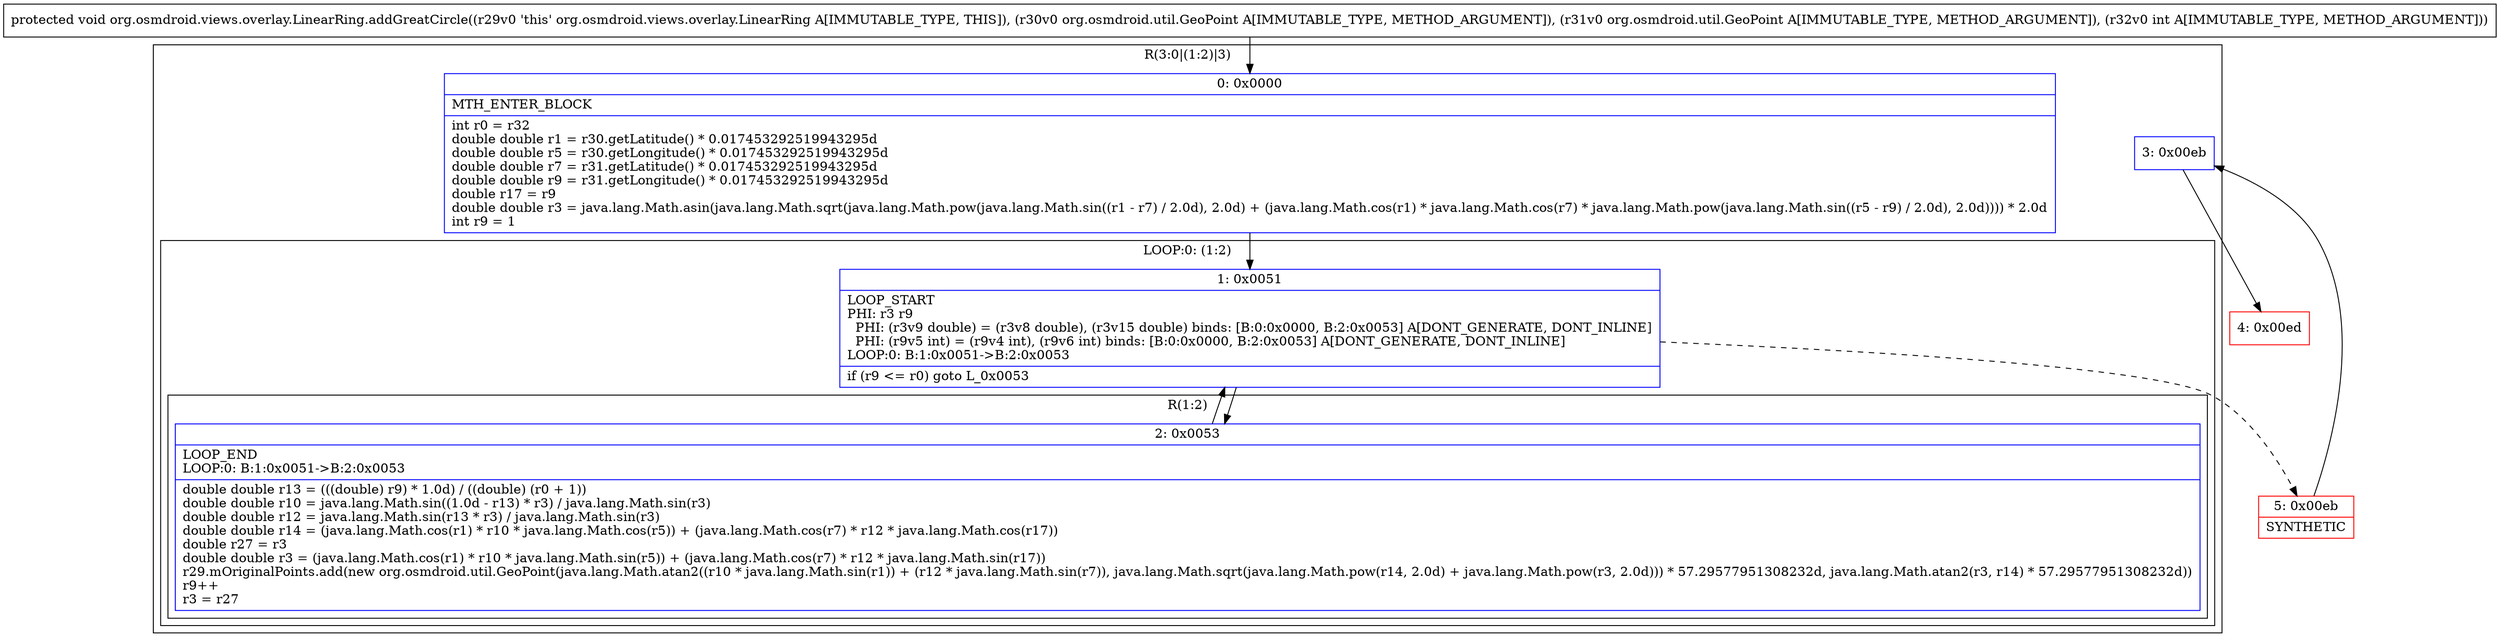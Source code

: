 digraph "CFG fororg.osmdroid.views.overlay.LinearRing.addGreatCircle(Lorg\/osmdroid\/util\/GeoPoint;Lorg\/osmdroid\/util\/GeoPoint;I)V" {
subgraph cluster_Region_1457336196 {
label = "R(3:0|(1:2)|3)";
node [shape=record,color=blue];
Node_0 [shape=record,label="{0\:\ 0x0000|MTH_ENTER_BLOCK\l|int r0 = r32\ldouble double r1 = r30.getLatitude() * 0.017453292519943295d\ldouble double r5 = r30.getLongitude() * 0.017453292519943295d\ldouble double r7 = r31.getLatitude() * 0.017453292519943295d\ldouble double r9 = r31.getLongitude() * 0.017453292519943295d\ldouble r17 = r9\ldouble double r3 = java.lang.Math.asin(java.lang.Math.sqrt(java.lang.Math.pow(java.lang.Math.sin((r1 \- r7) \/ 2.0d), 2.0d) + (java.lang.Math.cos(r1) * java.lang.Math.cos(r7) * java.lang.Math.pow(java.lang.Math.sin((r5 \- r9) \/ 2.0d), 2.0d)))) * 2.0d\lint r9 = 1\l}"];
subgraph cluster_LoopRegion_567513771 {
label = "LOOP:0: (1:2)";
node [shape=record,color=blue];
Node_1 [shape=record,label="{1\:\ 0x0051|LOOP_START\lPHI: r3 r9 \l  PHI: (r3v9 double) = (r3v8 double), (r3v15 double) binds: [B:0:0x0000, B:2:0x0053] A[DONT_GENERATE, DONT_INLINE]\l  PHI: (r9v5 int) = (r9v4 int), (r9v6 int) binds: [B:0:0x0000, B:2:0x0053] A[DONT_GENERATE, DONT_INLINE]\lLOOP:0: B:1:0x0051\-\>B:2:0x0053\l|if (r9 \<= r0) goto L_0x0053\l}"];
subgraph cluster_Region_1791945498 {
label = "R(1:2)";
node [shape=record,color=blue];
Node_2 [shape=record,label="{2\:\ 0x0053|LOOP_END\lLOOP:0: B:1:0x0051\-\>B:2:0x0053\l|double double r13 = (((double) r9) * 1.0d) \/ ((double) (r0 + 1))\ldouble double r10 = java.lang.Math.sin((1.0d \- r13) * r3) \/ java.lang.Math.sin(r3)\ldouble double r12 = java.lang.Math.sin(r13 * r3) \/ java.lang.Math.sin(r3)\ldouble double r14 = (java.lang.Math.cos(r1) * r10 * java.lang.Math.cos(r5)) + (java.lang.Math.cos(r7) * r12 * java.lang.Math.cos(r17))\ldouble r27 = r3\ldouble double r3 = (java.lang.Math.cos(r1) * r10 * java.lang.Math.sin(r5)) + (java.lang.Math.cos(r7) * r12 * java.lang.Math.sin(r17))\lr29.mOriginalPoints.add(new org.osmdroid.util.GeoPoint(java.lang.Math.atan2((r10 * java.lang.Math.sin(r1)) + (r12 * java.lang.Math.sin(r7)), java.lang.Math.sqrt(java.lang.Math.pow(r14, 2.0d) + java.lang.Math.pow(r3, 2.0d))) * 57.29577951308232d, java.lang.Math.atan2(r3, r14) * 57.29577951308232d))\lr9++\lr3 = r27\l}"];
}
}
Node_3 [shape=record,label="{3\:\ 0x00eb}"];
}
Node_4 [shape=record,color=red,label="{4\:\ 0x00ed}"];
Node_5 [shape=record,color=red,label="{5\:\ 0x00eb|SYNTHETIC\l}"];
MethodNode[shape=record,label="{protected void org.osmdroid.views.overlay.LinearRing.addGreatCircle((r29v0 'this' org.osmdroid.views.overlay.LinearRing A[IMMUTABLE_TYPE, THIS]), (r30v0 org.osmdroid.util.GeoPoint A[IMMUTABLE_TYPE, METHOD_ARGUMENT]), (r31v0 org.osmdroid.util.GeoPoint A[IMMUTABLE_TYPE, METHOD_ARGUMENT]), (r32v0 int A[IMMUTABLE_TYPE, METHOD_ARGUMENT])) }"];
MethodNode -> Node_0;
Node_0 -> Node_1;
Node_1 -> Node_2;
Node_1 -> Node_5[style=dashed];
Node_2 -> Node_1;
Node_3 -> Node_4;
Node_5 -> Node_3;
}


